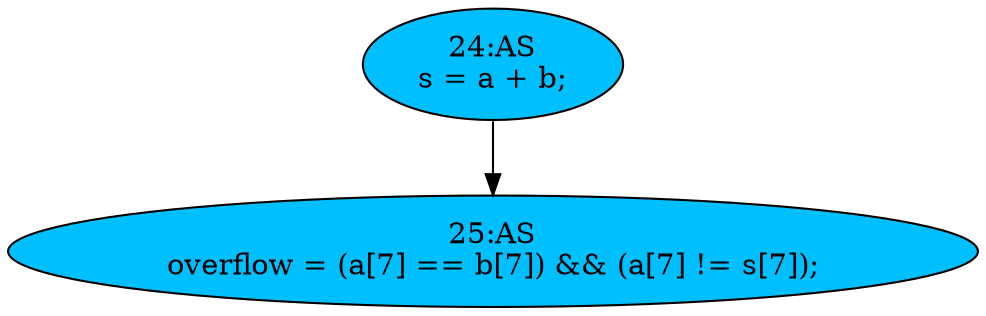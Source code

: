 strict digraph "compose( ,  )" {
	node [label="\N"];
	"24:AS"	[ast="<pyverilog.vparser.ast.Assign object at 0x7fef222d6950>",
		def_var="['s']",
		fillcolor=deepskyblue,
		label="24:AS
s = a + b;",
		statements="[]",
		style=filled,
		typ=Assign,
		use_var="['a', 'b']"];
	"25:AS"	[ast="<pyverilog.vparser.ast.Assign object at 0x7fef222cec10>",
		def_var="['overflow']",
		fillcolor=deepskyblue,
		label="25:AS
overflow = (a[7] == b[7]) && (a[7] != s[7]);",
		statements="[]",
		style=filled,
		typ=Assign,
		use_var="['a', 'b', 'a', 's']"];
	"24:AS" -> "25:AS";
}
